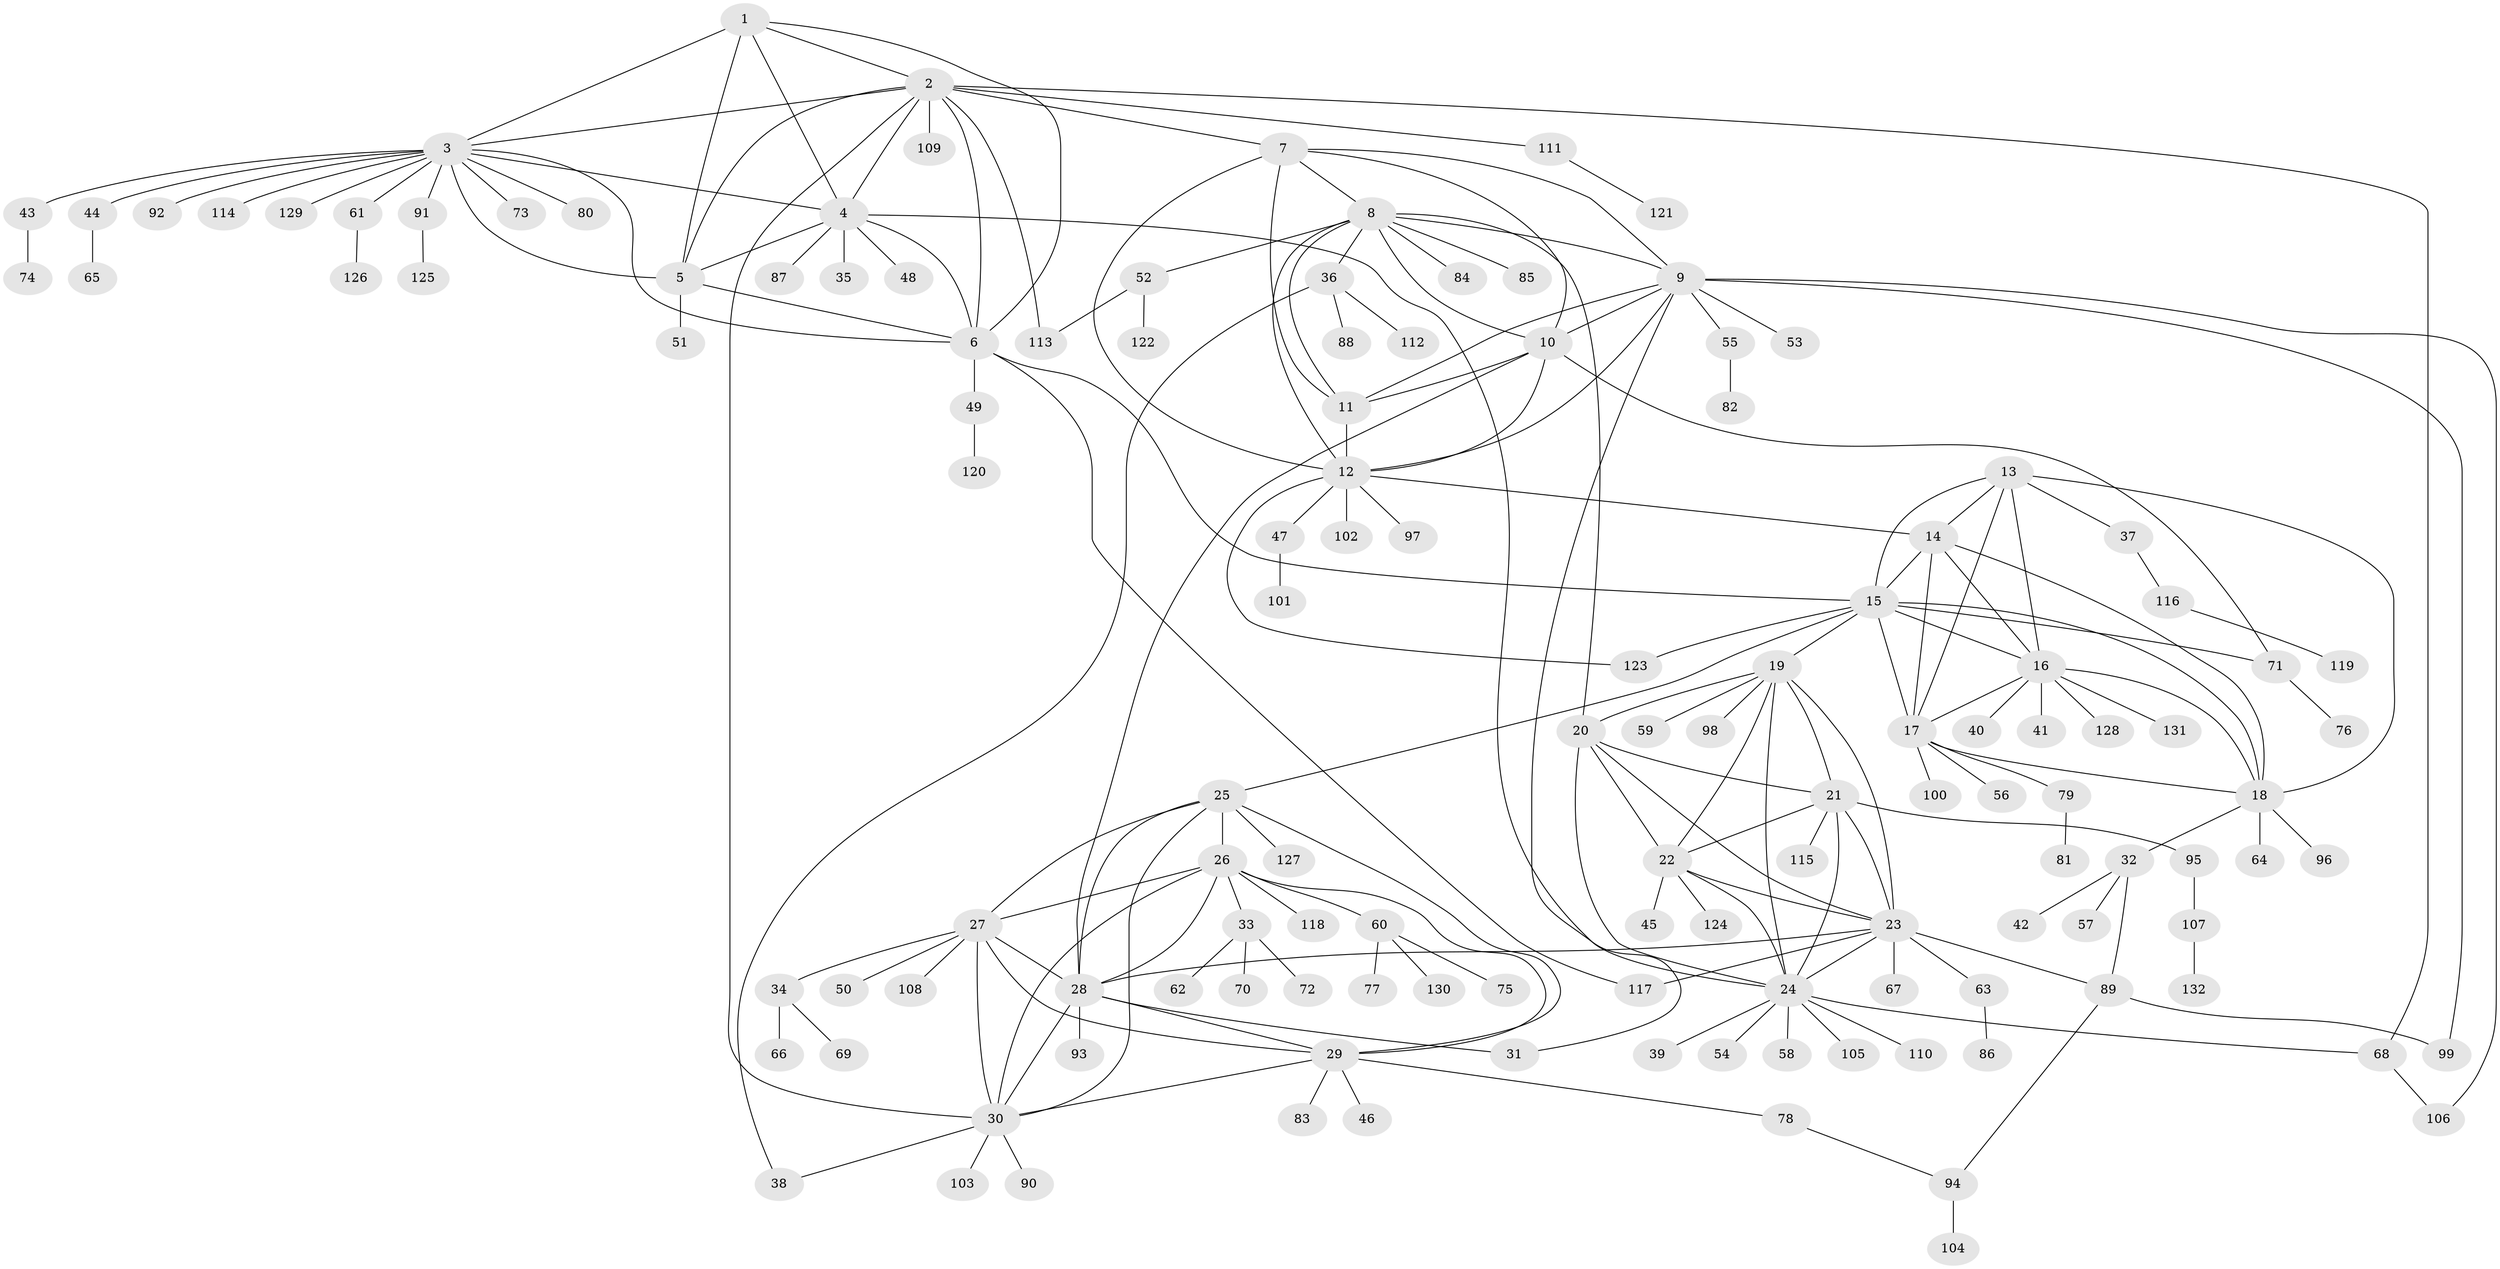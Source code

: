 // Generated by graph-tools (version 1.1) at 2025/16/03/09/25 04:16:08]
// undirected, 132 vertices, 198 edges
graph export_dot {
graph [start="1"]
  node [color=gray90,style=filled];
  1;
  2;
  3;
  4;
  5;
  6;
  7;
  8;
  9;
  10;
  11;
  12;
  13;
  14;
  15;
  16;
  17;
  18;
  19;
  20;
  21;
  22;
  23;
  24;
  25;
  26;
  27;
  28;
  29;
  30;
  31;
  32;
  33;
  34;
  35;
  36;
  37;
  38;
  39;
  40;
  41;
  42;
  43;
  44;
  45;
  46;
  47;
  48;
  49;
  50;
  51;
  52;
  53;
  54;
  55;
  56;
  57;
  58;
  59;
  60;
  61;
  62;
  63;
  64;
  65;
  66;
  67;
  68;
  69;
  70;
  71;
  72;
  73;
  74;
  75;
  76;
  77;
  78;
  79;
  80;
  81;
  82;
  83;
  84;
  85;
  86;
  87;
  88;
  89;
  90;
  91;
  92;
  93;
  94;
  95;
  96;
  97;
  98;
  99;
  100;
  101;
  102;
  103;
  104;
  105;
  106;
  107;
  108;
  109;
  110;
  111;
  112;
  113;
  114;
  115;
  116;
  117;
  118;
  119;
  120;
  121;
  122;
  123;
  124;
  125;
  126;
  127;
  128;
  129;
  130;
  131;
  132;
  1 -- 2;
  1 -- 3;
  1 -- 4;
  1 -- 5;
  1 -- 6;
  2 -- 3;
  2 -- 4;
  2 -- 5;
  2 -- 6;
  2 -- 7;
  2 -- 30;
  2 -- 68;
  2 -- 109;
  2 -- 111;
  2 -- 113;
  3 -- 4;
  3 -- 5;
  3 -- 6;
  3 -- 43;
  3 -- 44;
  3 -- 61;
  3 -- 73;
  3 -- 80;
  3 -- 91;
  3 -- 92;
  3 -- 114;
  3 -- 129;
  4 -- 5;
  4 -- 6;
  4 -- 24;
  4 -- 35;
  4 -- 48;
  4 -- 87;
  5 -- 6;
  5 -- 51;
  6 -- 15;
  6 -- 49;
  6 -- 117;
  7 -- 8;
  7 -- 9;
  7 -- 10;
  7 -- 11;
  7 -- 12;
  8 -- 9;
  8 -- 10;
  8 -- 11;
  8 -- 12;
  8 -- 20;
  8 -- 36;
  8 -- 52;
  8 -- 84;
  8 -- 85;
  9 -- 10;
  9 -- 11;
  9 -- 12;
  9 -- 31;
  9 -- 53;
  9 -- 55;
  9 -- 99;
  9 -- 106;
  10 -- 11;
  10 -- 12;
  10 -- 28;
  10 -- 71;
  11 -- 12;
  12 -- 14;
  12 -- 47;
  12 -- 97;
  12 -- 102;
  12 -- 123;
  13 -- 14;
  13 -- 15;
  13 -- 16;
  13 -- 17;
  13 -- 18;
  13 -- 37;
  14 -- 15;
  14 -- 16;
  14 -- 17;
  14 -- 18;
  15 -- 16;
  15 -- 17;
  15 -- 18;
  15 -- 19;
  15 -- 25;
  15 -- 71;
  15 -- 123;
  16 -- 17;
  16 -- 18;
  16 -- 40;
  16 -- 41;
  16 -- 128;
  16 -- 131;
  17 -- 18;
  17 -- 56;
  17 -- 79;
  17 -- 100;
  18 -- 32;
  18 -- 64;
  18 -- 96;
  19 -- 20;
  19 -- 21;
  19 -- 22;
  19 -- 23;
  19 -- 24;
  19 -- 59;
  19 -- 98;
  20 -- 21;
  20 -- 22;
  20 -- 23;
  20 -- 24;
  21 -- 22;
  21 -- 23;
  21 -- 24;
  21 -- 95;
  21 -- 115;
  22 -- 23;
  22 -- 24;
  22 -- 45;
  22 -- 124;
  23 -- 24;
  23 -- 28;
  23 -- 63;
  23 -- 67;
  23 -- 89;
  23 -- 117;
  24 -- 39;
  24 -- 54;
  24 -- 58;
  24 -- 68;
  24 -- 105;
  24 -- 110;
  25 -- 26;
  25 -- 27;
  25 -- 28;
  25 -- 29;
  25 -- 30;
  25 -- 127;
  26 -- 27;
  26 -- 28;
  26 -- 29;
  26 -- 30;
  26 -- 33;
  26 -- 60;
  26 -- 118;
  27 -- 28;
  27 -- 29;
  27 -- 30;
  27 -- 34;
  27 -- 50;
  27 -- 108;
  28 -- 29;
  28 -- 30;
  28 -- 31;
  28 -- 93;
  29 -- 30;
  29 -- 46;
  29 -- 78;
  29 -- 83;
  30 -- 38;
  30 -- 90;
  30 -- 103;
  32 -- 42;
  32 -- 57;
  32 -- 89;
  33 -- 62;
  33 -- 70;
  33 -- 72;
  34 -- 66;
  34 -- 69;
  36 -- 38;
  36 -- 88;
  36 -- 112;
  37 -- 116;
  43 -- 74;
  44 -- 65;
  47 -- 101;
  49 -- 120;
  52 -- 113;
  52 -- 122;
  55 -- 82;
  60 -- 75;
  60 -- 77;
  60 -- 130;
  61 -- 126;
  63 -- 86;
  68 -- 106;
  71 -- 76;
  78 -- 94;
  79 -- 81;
  89 -- 94;
  89 -- 99;
  91 -- 125;
  94 -- 104;
  95 -- 107;
  107 -- 132;
  111 -- 121;
  116 -- 119;
}
